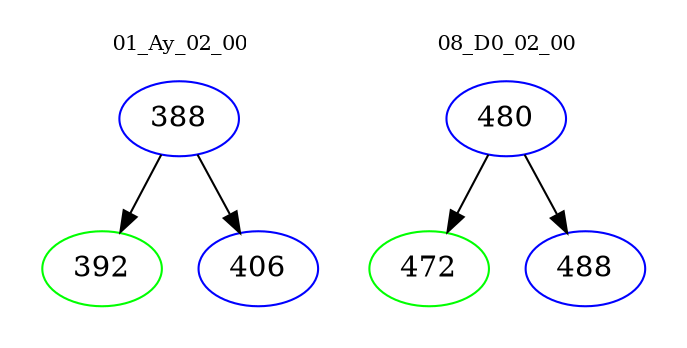 digraph{
subgraph cluster_0 {
color = white
label = "01_Ay_02_00";
fontsize=10;
T0_388 [label="388", color="blue"]
T0_388 -> T0_392 [color="black"]
T0_392 [label="392", color="green"]
T0_388 -> T0_406 [color="black"]
T0_406 [label="406", color="blue"]
}
subgraph cluster_1 {
color = white
label = "08_D0_02_00";
fontsize=10;
T1_480 [label="480", color="blue"]
T1_480 -> T1_472 [color="black"]
T1_472 [label="472", color="green"]
T1_480 -> T1_488 [color="black"]
T1_488 [label="488", color="blue"]
}
}
